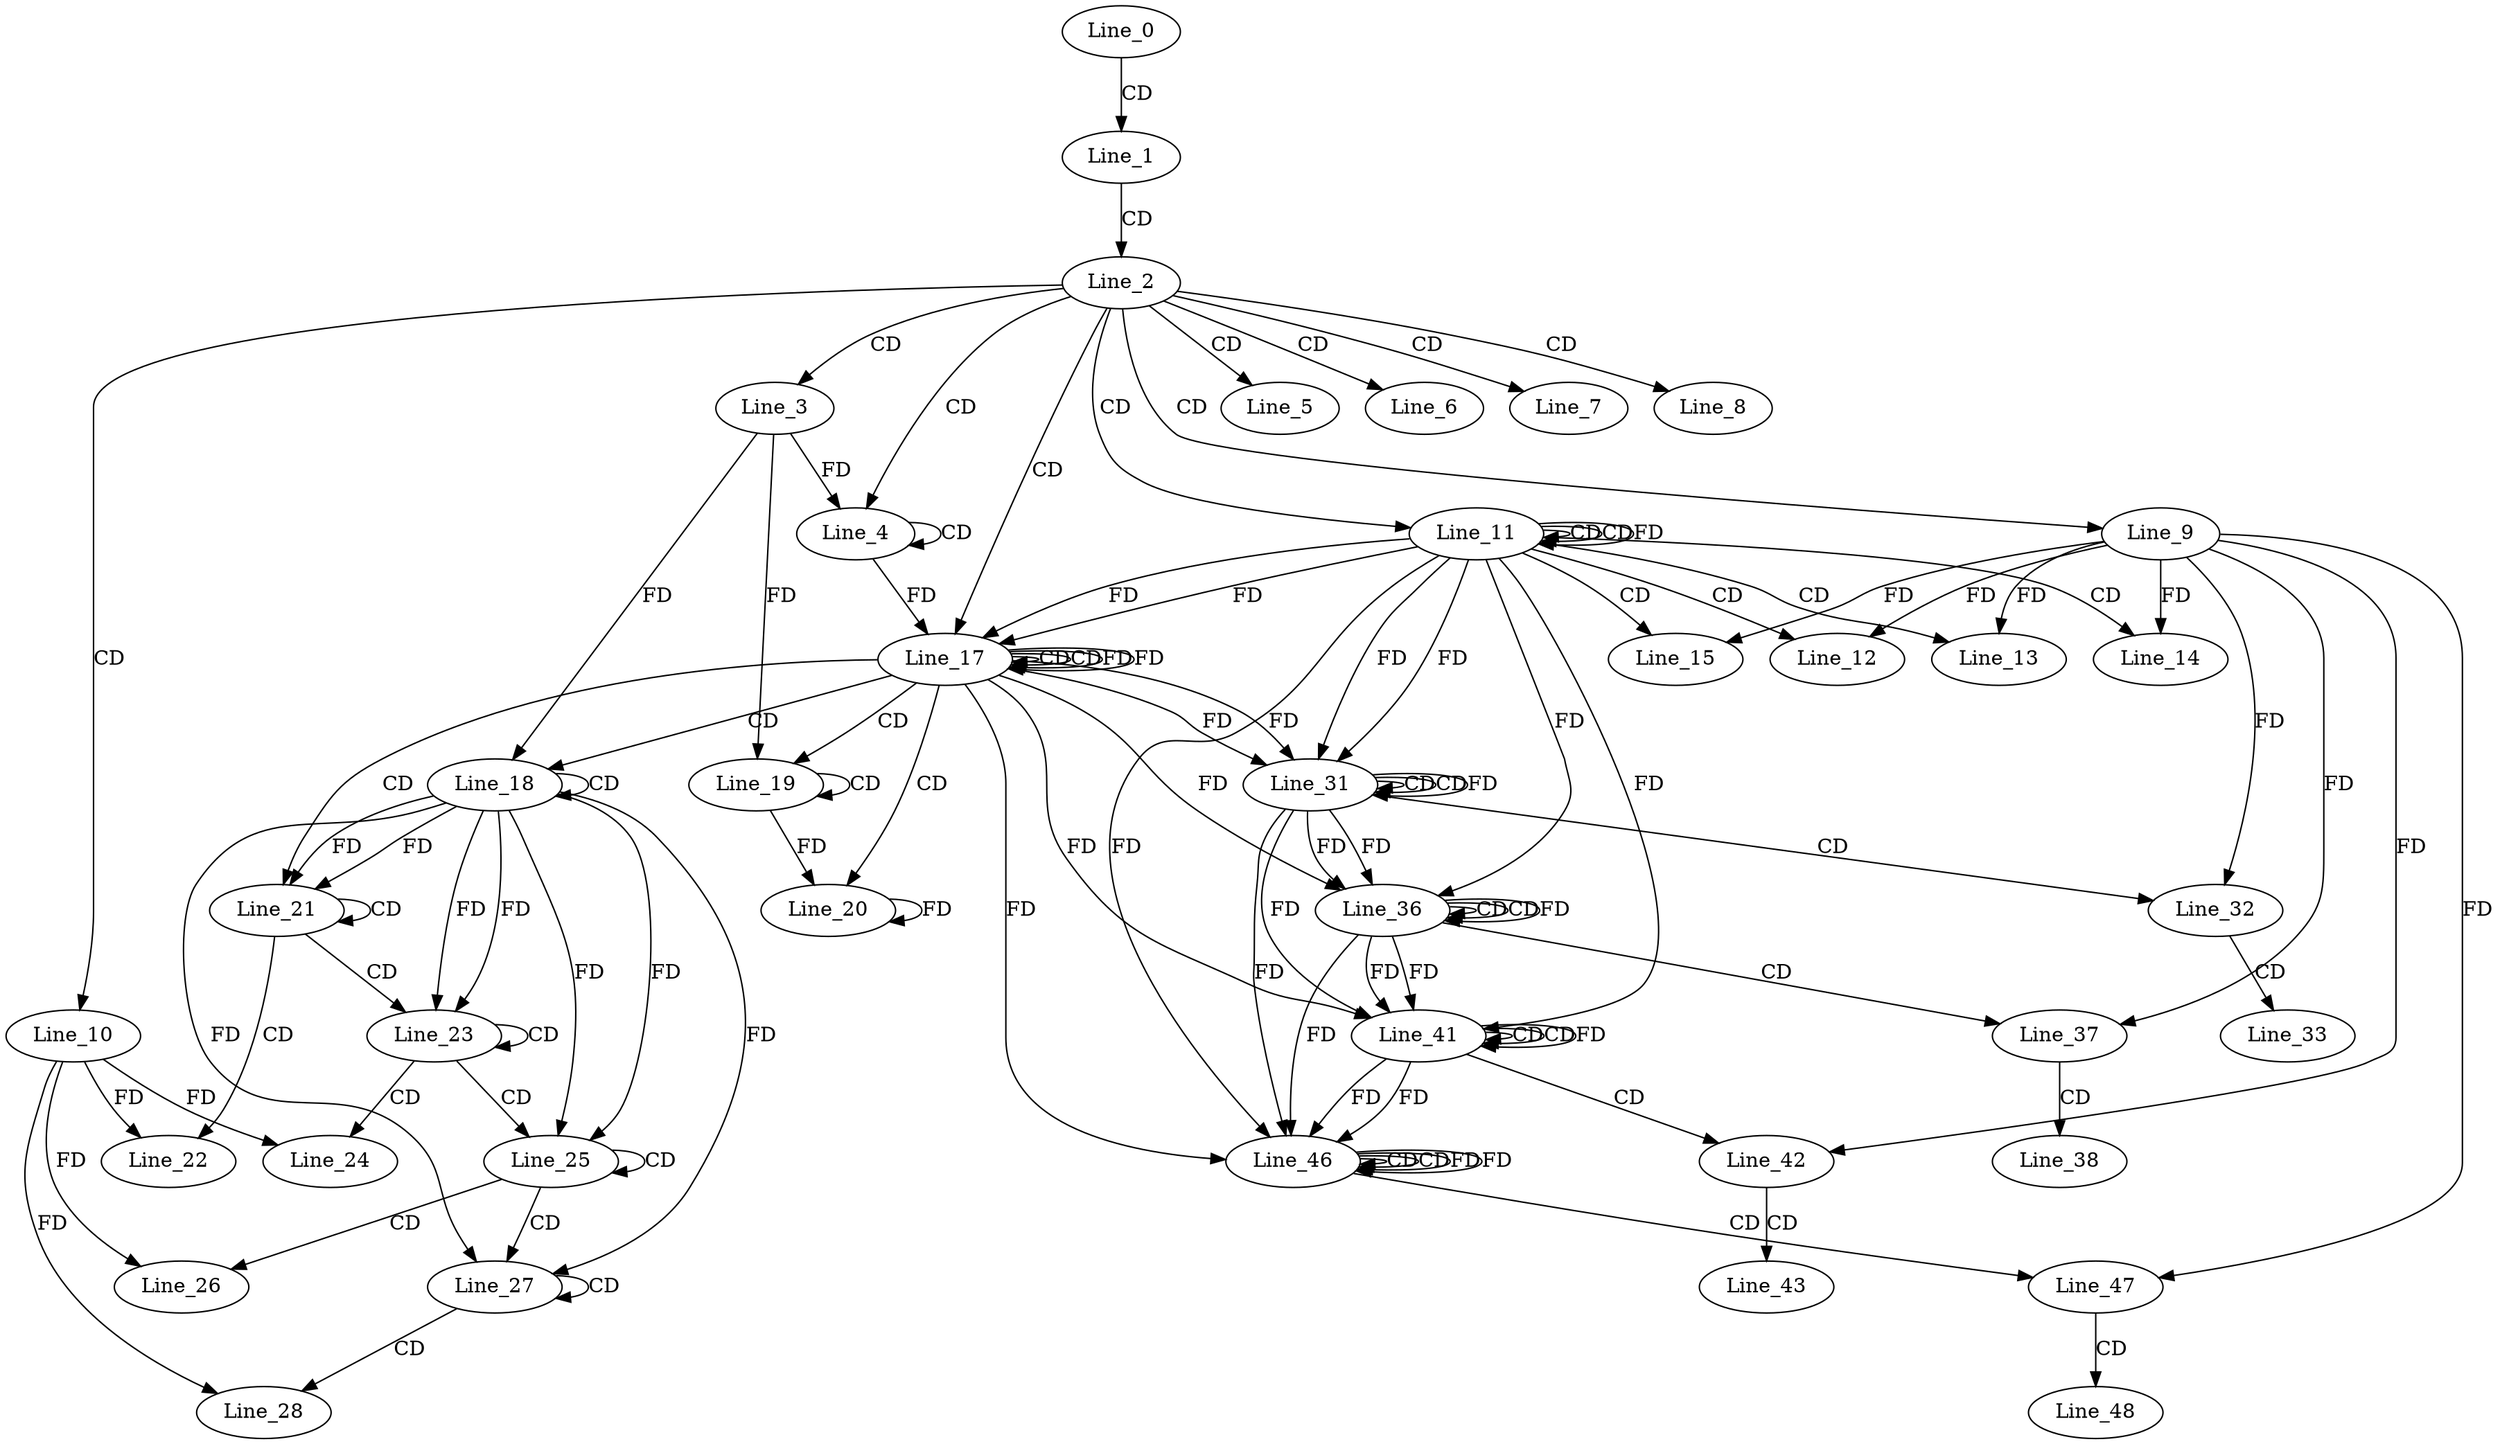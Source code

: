 digraph G {
  Line_0;
  Line_1;
  Line_2;
  Line_3;
  Line_4;
  Line_4;
  Line_5;
  Line_6;
  Line_7;
  Line_8;
  Line_9;
  Line_10;
  Line_11;
  Line_11;
  Line_11;
  Line_12;
  Line_13;
  Line_14;
  Line_15;
  Line_17;
  Line_17;
  Line_17;
  Line_18;
  Line_18;
  Line_19;
  Line_19;
  Line_20;
  Line_21;
  Line_21;
  Line_22;
  Line_23;
  Line_23;
  Line_24;
  Line_25;
  Line_25;
  Line_26;
  Line_27;
  Line_27;
  Line_28;
  Line_31;
  Line_31;
  Line_31;
  Line_32;
  Line_33;
  Line_36;
  Line_36;
  Line_36;
  Line_37;
  Line_38;
  Line_41;
  Line_41;
  Line_41;
  Line_42;
  Line_43;
  Line_46;
  Line_46;
  Line_46;
  Line_47;
  Line_48;
  Line_0 -> Line_1 [ label="CD" ];
  Line_1 -> Line_2 [ label="CD" ];
  Line_2 -> Line_3 [ label="CD" ];
  Line_2 -> Line_4 [ label="CD" ];
  Line_4 -> Line_4 [ label="CD" ];
  Line_3 -> Line_4 [ label="FD" ];
  Line_2 -> Line_5 [ label="CD" ];
  Line_2 -> Line_6 [ label="CD" ];
  Line_2 -> Line_7 [ label="CD" ];
  Line_2 -> Line_8 [ label="CD" ];
  Line_2 -> Line_9 [ label="CD" ];
  Line_2 -> Line_10 [ label="CD" ];
  Line_2 -> Line_11 [ label="CD" ];
  Line_11 -> Line_11 [ label="CD" ];
  Line_11 -> Line_11 [ label="CD" ];
  Line_11 -> Line_11 [ label="FD" ];
  Line_11 -> Line_12 [ label="CD" ];
  Line_9 -> Line_12 [ label="FD" ];
  Line_11 -> Line_13 [ label="CD" ];
  Line_9 -> Line_13 [ label="FD" ];
  Line_11 -> Line_14 [ label="CD" ];
  Line_9 -> Line_14 [ label="FD" ];
  Line_11 -> Line_15 [ label="CD" ];
  Line_9 -> Line_15 [ label="FD" ];
  Line_2 -> Line_17 [ label="CD" ];
  Line_17 -> Line_17 [ label="CD" ];
  Line_11 -> Line_17 [ label="FD" ];
  Line_4 -> Line_17 [ label="FD" ];
  Line_17 -> Line_17 [ label="CD" ];
  Line_17 -> Line_17 [ label="FD" ];
  Line_11 -> Line_17 [ label="FD" ];
  Line_17 -> Line_18 [ label="CD" ];
  Line_18 -> Line_18 [ label="CD" ];
  Line_3 -> Line_18 [ label="FD" ];
  Line_17 -> Line_19 [ label="CD" ];
  Line_19 -> Line_19 [ label="CD" ];
  Line_3 -> Line_19 [ label="FD" ];
  Line_17 -> Line_20 [ label="CD" ];
  Line_19 -> Line_20 [ label="FD" ];
  Line_20 -> Line_20 [ label="FD" ];
  Line_17 -> Line_21 [ label="CD" ];
  Line_18 -> Line_21 [ label="FD" ];
  Line_21 -> Line_21 [ label="CD" ];
  Line_18 -> Line_21 [ label="FD" ];
  Line_21 -> Line_22 [ label="CD" ];
  Line_10 -> Line_22 [ label="FD" ];
  Line_21 -> Line_23 [ label="CD" ];
  Line_18 -> Line_23 [ label="FD" ];
  Line_23 -> Line_23 [ label="CD" ];
  Line_18 -> Line_23 [ label="FD" ];
  Line_23 -> Line_24 [ label="CD" ];
  Line_10 -> Line_24 [ label="FD" ];
  Line_23 -> Line_25 [ label="CD" ];
  Line_18 -> Line_25 [ label="FD" ];
  Line_25 -> Line_25 [ label="CD" ];
  Line_18 -> Line_25 [ label="FD" ];
  Line_25 -> Line_26 [ label="CD" ];
  Line_10 -> Line_26 [ label="FD" ];
  Line_25 -> Line_27 [ label="CD" ];
  Line_18 -> Line_27 [ label="FD" ];
  Line_27 -> Line_27 [ label="CD" ];
  Line_18 -> Line_27 [ label="FD" ];
  Line_27 -> Line_28 [ label="CD" ];
  Line_10 -> Line_28 [ label="FD" ];
  Line_31 -> Line_31 [ label="CD" ];
  Line_17 -> Line_31 [ label="FD" ];
  Line_11 -> Line_31 [ label="FD" ];
  Line_31 -> Line_31 [ label="CD" ];
  Line_31 -> Line_31 [ label="FD" ];
  Line_17 -> Line_31 [ label="FD" ];
  Line_11 -> Line_31 [ label="FD" ];
  Line_31 -> Line_32 [ label="CD" ];
  Line_9 -> Line_32 [ label="FD" ];
  Line_32 -> Line_33 [ label="CD" ];
  Line_36 -> Line_36 [ label="CD" ];
  Line_31 -> Line_36 [ label="FD" ];
  Line_36 -> Line_36 [ label="CD" ];
  Line_36 -> Line_36 [ label="FD" ];
  Line_31 -> Line_36 [ label="FD" ];
  Line_17 -> Line_36 [ label="FD" ];
  Line_11 -> Line_36 [ label="FD" ];
  Line_36 -> Line_37 [ label="CD" ];
  Line_9 -> Line_37 [ label="FD" ];
  Line_37 -> Line_38 [ label="CD" ];
  Line_41 -> Line_41 [ label="CD" ];
  Line_36 -> Line_41 [ label="FD" ];
  Line_41 -> Line_41 [ label="CD" ];
  Line_41 -> Line_41 [ label="FD" ];
  Line_36 -> Line_41 [ label="FD" ];
  Line_31 -> Line_41 [ label="FD" ];
  Line_17 -> Line_41 [ label="FD" ];
  Line_11 -> Line_41 [ label="FD" ];
  Line_41 -> Line_42 [ label="CD" ];
  Line_9 -> Line_42 [ label="FD" ];
  Line_42 -> Line_43 [ label="CD" ];
  Line_46 -> Line_46 [ label="CD" ];
  Line_41 -> Line_46 [ label="FD" ];
  Line_46 -> Line_46 [ label="CD" ];
  Line_46 -> Line_46 [ label="FD" ];
  Line_41 -> Line_46 [ label="FD" ];
  Line_36 -> Line_46 [ label="FD" ];
  Line_31 -> Line_46 [ label="FD" ];
  Line_17 -> Line_46 [ label="FD" ];
  Line_11 -> Line_46 [ label="FD" ];
  Line_46 -> Line_47 [ label="CD" ];
  Line_9 -> Line_47 [ label="FD" ];
  Line_47 -> Line_48 [ label="CD" ];
  Line_17 -> Line_17 [ label="FD" ];
  Line_46 -> Line_46 [ label="FD" ];
}
